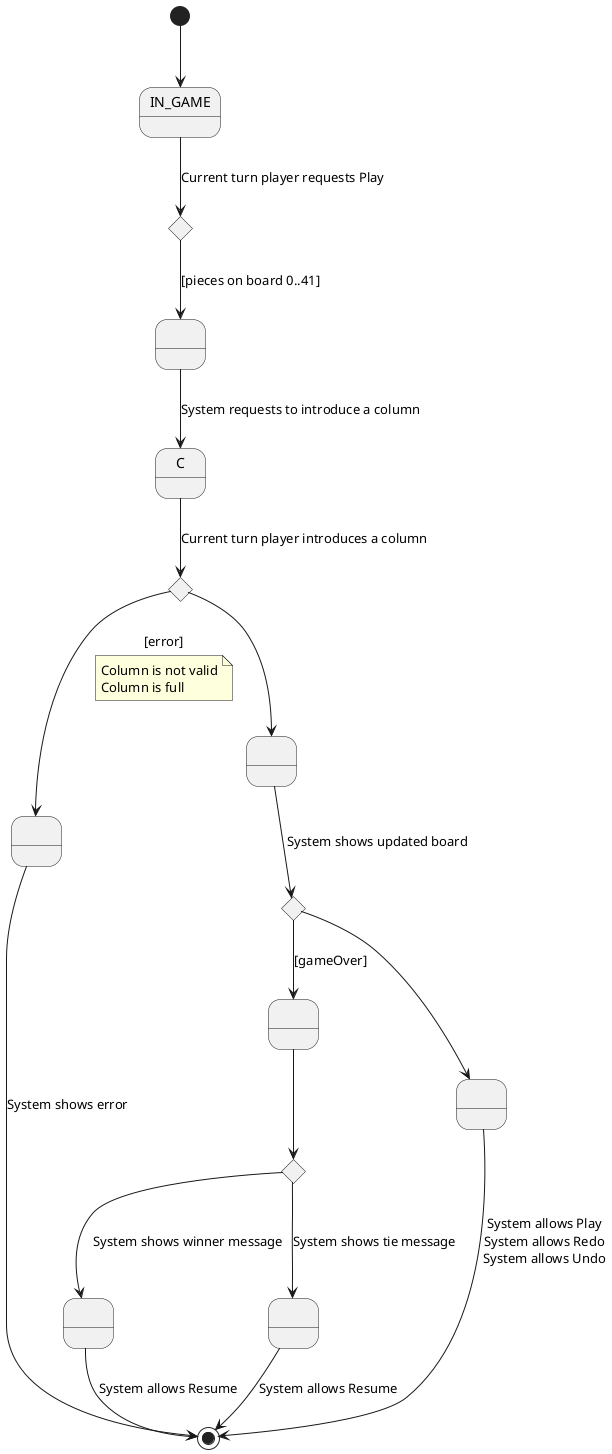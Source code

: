 @startuml StateDiagramPlayState
state A as "IN_GAME"
state B as " "
state D as " "
state E as " "
state F as " "
state G as " "
state H as " "
state I as " "
state if <<choice>>
state if2 <<choice>>
state if3 <<choice>>
state if4 <<choice>>

[*] --> A
A --> if: Current turn player requests Play
if --> B: [pieces on board 0..41]
B --> C: System requests to introduce a column
C --> if2: Current turn player introduces a column
if2 --> D: [error]
note on link
    Column is not valid
    Column is full
end note
if2 --> E
D --> [*]: System shows error
E --> if3: System shows updated board
if3 --> F: [gameOver]
if3 --> G 
F --> if4
if4 --> H: System shows winner message
if4 --> I: System shows tie message
I --> [*]: System allows Resume 
H --> [*]: System allows Resume
G --> [*]: System allows Play\nSystem allows Redo\nSystem allows Undo
@enduml